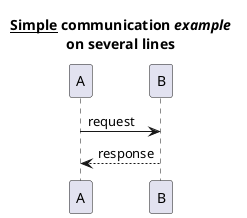 @startuml

title __Simple__ **communication** //example//\non several lines

A -> B : request

B --> A : response

@enduml